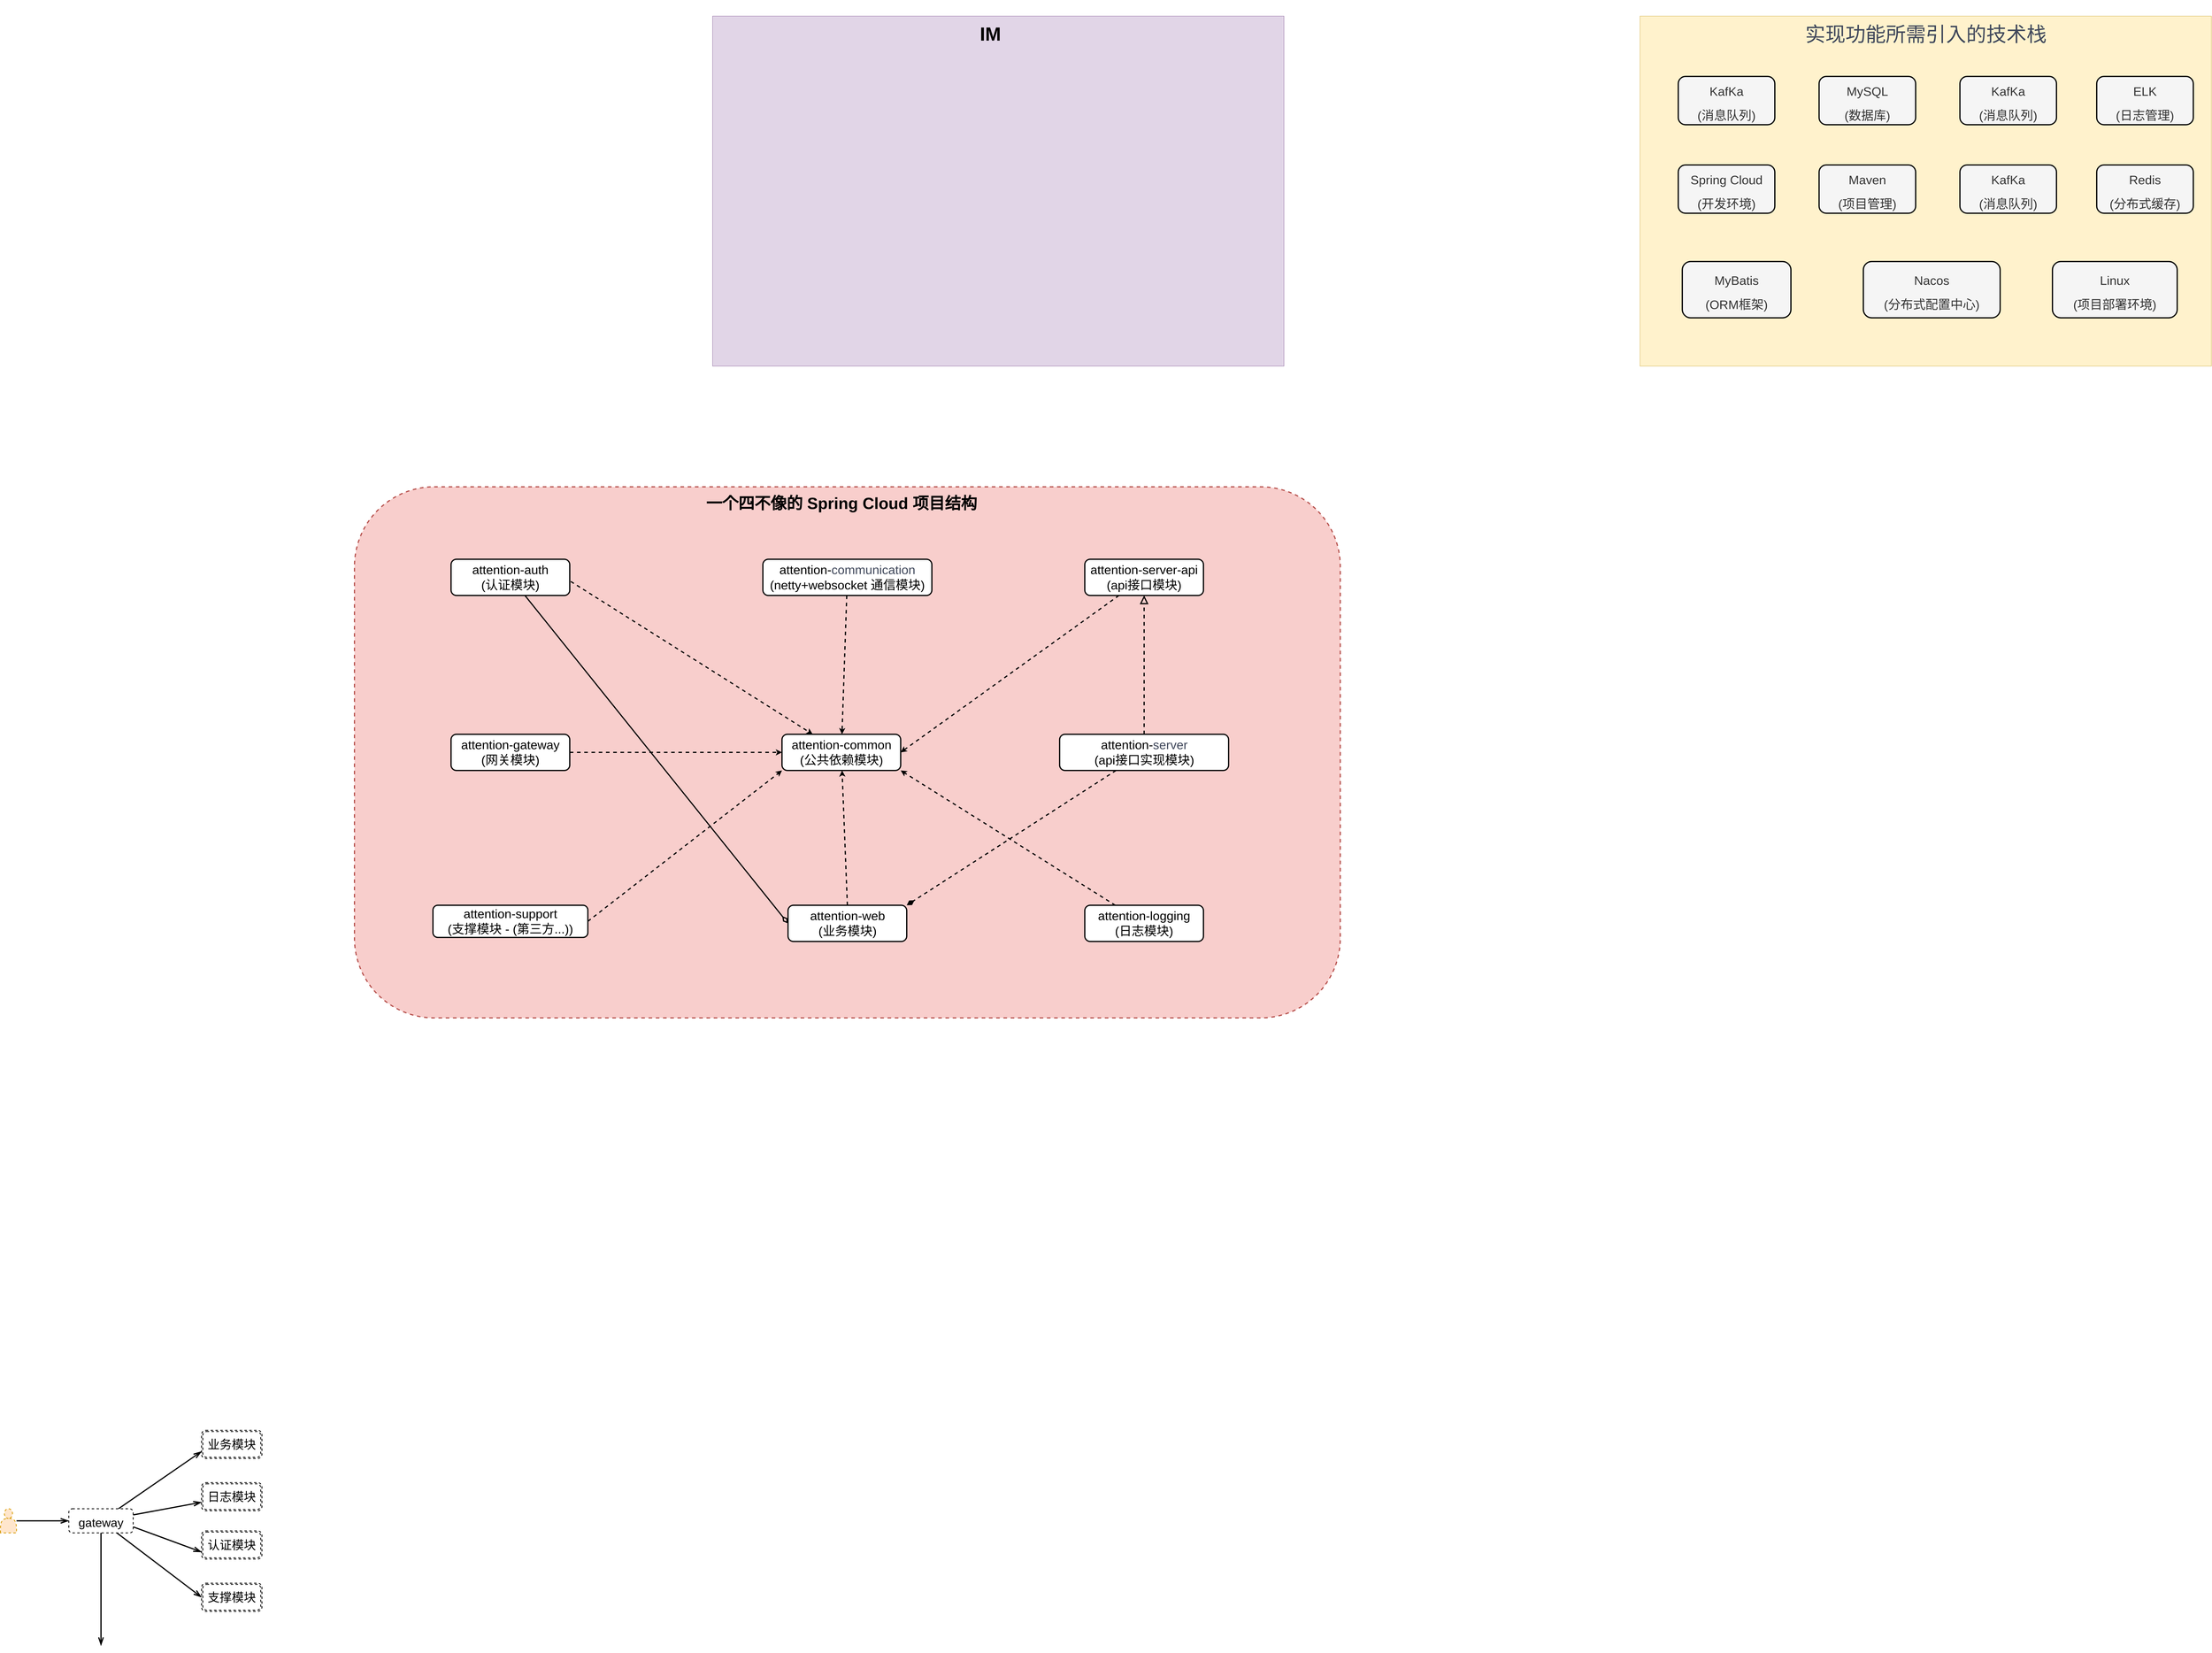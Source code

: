 <mxfile version="15.9.6" type="github">
  <diagram id="jsNPLp2oiDDMKUl6fFHL" name="第 1 页">
    <mxGraphModel dx="-27669" dy="-38511" grid="1" gridSize="10" guides="1" tooltips="1" connect="1" arrows="1" fold="1" page="1" pageScale="1" pageWidth="9900" pageHeight="9900" math="0" shadow="0">
      <root>
        <mxCell id="0" />
        <mxCell id="1" parent="0" />
        <mxCell id="uHSLMij7m8tzwfFfGfbS-16" value="" style="rounded=0;whiteSpace=wrap;html=1;fillColor=#e1d5e7;strokeColor=#9673a6;" vertex="1" parent="1">
          <mxGeometry x="34830" y="43930" width="1420" height="870" as="geometry" />
        </mxCell>
        <mxCell id="uHSLMij7m8tzwfFfGfbS-17" value="&lt;font style=&quot;font-size: 47px&quot;&gt;IM&lt;/font&gt;" style="text;strokeColor=none;fillColor=none;html=1;fontSize=24;fontStyle=1;verticalAlign=middle;align=center;strokeWidth=5;" vertex="1" parent="1">
          <mxGeometry x="35300" y="43930" width="440" height="90" as="geometry" />
        </mxCell>
        <mxCell id="uHSLMij7m8tzwfFfGfbS-19" value="" style="rounded=0;whiteSpace=wrap;html=1;fillColor=#fff2cc;strokeColor=#d6b656;shadow=0;glass=0;sketch=0;" vertex="1" parent="1">
          <mxGeometry x="37135" y="43930" width="1420" height="870" as="geometry" />
        </mxCell>
        <mxCell id="uHSLMij7m8tzwfFfGfbS-20" value="&lt;span style=&quot;color: rgb(64 , 72 , 91) ; font-weight: 400 ; text-align: left&quot;&gt;&lt;font style=&quot;font-size: 50px&quot;&gt;实现功能所需引入的技术栈&lt;/font&gt;&lt;/span&gt;" style="text;strokeColor=none;fillColor=none;html=1;fontSize=24;fontStyle=1;verticalAlign=middle;align=center;rounded=0;shadow=0;glass=0;sketch=0;" vertex="1" parent="1">
          <mxGeometry x="37550" y="43890" width="590" height="170" as="geometry" />
        </mxCell>
        <mxCell id="uHSLMij7m8tzwfFfGfbS-21" value="&lt;font style=&quot;font-size: 31px&quot;&gt;KafKa&lt;br&gt;(消息队列)&lt;/font&gt;" style="rounded=1;whiteSpace=wrap;html=1;shadow=0;glass=0;labelBackgroundColor=none;sketch=0;fontSize=50;strokeWidth=3;fillColor=#f5f5f5;fontColor=#333333;strokeColor=default;" vertex="1" parent="1">
          <mxGeometry x="37230" y="44080" width="240" height="120" as="geometry" />
        </mxCell>
        <mxCell id="uHSLMij7m8tzwfFfGfbS-24" value="&lt;font style=&quot;font-size: 31px&quot;&gt;MySQL&lt;br&gt;(数据库)&lt;/font&gt;" style="rounded=1;whiteSpace=wrap;html=1;shadow=0;glass=0;labelBackgroundColor=none;sketch=0;fontSize=50;strokeWidth=3;fillColor=#f5f5f5;fontColor=#333333;strokeColor=default;" vertex="1" parent="1">
          <mxGeometry x="37580" y="44080" width="240" height="120" as="geometry" />
        </mxCell>
        <mxCell id="uHSLMij7m8tzwfFfGfbS-25" value="&lt;font style=&quot;font-size: 31px&quot;&gt;KafKa&lt;br&gt;(消息队列)&lt;/font&gt;" style="rounded=1;whiteSpace=wrap;html=1;shadow=0;glass=0;labelBackgroundColor=none;sketch=0;fontSize=50;strokeWidth=3;fillColor=#f5f5f5;fontColor=#333333;strokeColor=default;" vertex="1" parent="1">
          <mxGeometry x="37930" y="44080" width="240" height="120" as="geometry" />
        </mxCell>
        <mxCell id="uHSLMij7m8tzwfFfGfbS-26" value="&lt;font style=&quot;font-size: 31px&quot;&gt;ELK&lt;br&gt;(日志管理)&lt;/font&gt;" style="rounded=1;whiteSpace=wrap;html=1;shadow=0;glass=0;labelBackgroundColor=none;sketch=0;fontSize=50;strokeWidth=3;fillColor=#f5f5f5;fontColor=#333333;strokeColor=default;" vertex="1" parent="1">
          <mxGeometry x="38270" y="44080" width="240" height="120" as="geometry" />
        </mxCell>
        <mxCell id="uHSLMij7m8tzwfFfGfbS-27" value="&lt;font style=&quot;font-size: 31px&quot;&gt;Spring Cloud&lt;br&gt;(开发环境)&lt;/font&gt;" style="rounded=1;whiteSpace=wrap;html=1;shadow=0;glass=0;labelBackgroundColor=none;sketch=0;fontSize=50;strokeWidth=3;fillColor=#f5f5f5;fontColor=#333333;strokeColor=default;" vertex="1" parent="1">
          <mxGeometry x="37230" y="44300" width="240" height="120" as="geometry" />
        </mxCell>
        <mxCell id="uHSLMij7m8tzwfFfGfbS-28" value="&lt;font style=&quot;font-size: 31px&quot;&gt;Maven&lt;br&gt;(项目管理)&lt;/font&gt;" style="rounded=1;whiteSpace=wrap;html=1;shadow=0;glass=0;labelBackgroundColor=none;sketch=0;fontSize=50;strokeWidth=3;fillColor=#f5f5f5;fontColor=#333333;strokeColor=default;" vertex="1" parent="1">
          <mxGeometry x="37580" y="44300" width="240" height="120" as="geometry" />
        </mxCell>
        <mxCell id="uHSLMij7m8tzwfFfGfbS-29" value="&lt;font style=&quot;font-size: 31px&quot;&gt;KafKa&lt;br&gt;(消息队列)&lt;/font&gt;" style="rounded=1;whiteSpace=wrap;html=1;shadow=0;glass=0;labelBackgroundColor=none;sketch=0;fontSize=50;strokeWidth=3;fillColor=#f5f5f5;fontColor=#333333;strokeColor=default;" vertex="1" parent="1">
          <mxGeometry x="37930" y="44300" width="240" height="120" as="geometry" />
        </mxCell>
        <mxCell id="uHSLMij7m8tzwfFfGfbS-30" value="&lt;font style=&quot;font-size: 31px&quot;&gt;Redis&lt;br&gt;(分布式缓存)&lt;/font&gt;" style="rounded=1;whiteSpace=wrap;html=1;shadow=0;glass=0;labelBackgroundColor=none;sketch=0;fontSize=50;strokeWidth=3;fillColor=#f5f5f5;fontColor=#333333;strokeColor=default;" vertex="1" parent="1">
          <mxGeometry x="38270" y="44300" width="240" height="120" as="geometry" />
        </mxCell>
        <mxCell id="uHSLMij7m8tzwfFfGfbS-31" value="&lt;font style=&quot;font-size: 31px&quot;&gt;MyBatis&lt;br&gt;(ORM框架)&lt;/font&gt;" style="rounded=1;whiteSpace=wrap;html=1;shadow=0;glass=0;labelBackgroundColor=none;sketch=0;fontSize=50;strokeWidth=3;fillColor=#f5f5f5;fontColor=#333333;strokeColor=default;" vertex="1" parent="1">
          <mxGeometry x="37240" y="44540" width="270" height="140" as="geometry" />
        </mxCell>
        <mxCell id="uHSLMij7m8tzwfFfGfbS-32" value="&lt;font style=&quot;font-size: 31px&quot;&gt;Nacos&lt;br&gt;(分布式配置中心)&lt;/font&gt;" style="rounded=1;whiteSpace=wrap;html=1;shadow=0;glass=0;labelBackgroundColor=none;sketch=0;fontSize=50;strokeWidth=3;fillColor=#f5f5f5;fontColor=#333333;strokeColor=default;" vertex="1" parent="1">
          <mxGeometry x="37690" y="44540" width="340" height="140" as="geometry" />
        </mxCell>
        <mxCell id="uHSLMij7m8tzwfFfGfbS-34" value="&lt;font style=&quot;font-size: 31px&quot;&gt;Linux&lt;br&gt;(项目部署环境)&lt;/font&gt;" style="rounded=1;whiteSpace=wrap;html=1;shadow=0;glass=0;labelBackgroundColor=none;sketch=0;fontSize=50;strokeWidth=3;fillColor=#f5f5f5;fontColor=#333333;strokeColor=default;" vertex="1" parent="1">
          <mxGeometry x="38160" y="44540" width="310" height="140" as="geometry" />
        </mxCell>
        <mxCell id="uHSLMij7m8tzwfFfGfbS-35" value="" style="rounded=1;whiteSpace=wrap;html=1;shadow=0;glass=0;labelBackgroundColor=none;sketch=0;fontSize=31;strokeColor=#b85450;strokeWidth=3;fillColor=#f8cecc;dashed=1;" vertex="1" parent="1">
          <mxGeometry x="33940" y="45100" width="2450" height="1320" as="geometry" />
        </mxCell>
        <mxCell id="uHSLMij7m8tzwfFfGfbS-36" value="attention-common&lt;br&gt;(公共依赖模块)" style="rounded=1;whiteSpace=wrap;html=1;shadow=0;glass=0;labelBackgroundColor=none;sketch=0;fontSize=31;strokeColor=default;strokeWidth=3;fillColor=default;gradientColor=none;" vertex="1" parent="1">
          <mxGeometry x="35002.5" y="45715" width="295" height="90" as="geometry" />
        </mxCell>
        <mxCell id="uHSLMij7m8tzwfFfGfbS-38" value="&lt;font style=&quot;font-size: 40px&quot;&gt;一个四不像的 Spring Cloud 项目结构&lt;/font&gt;" style="text;strokeColor=none;fillColor=none;html=1;fontSize=24;fontStyle=1;verticalAlign=middle;align=center;rounded=1;shadow=0;glass=0;labelBackgroundColor=none;sketch=0;strokeWidth=5;" vertex="1" parent="1">
          <mxGeometry x="35070" y="45100" width="160" height="80" as="geometry" />
        </mxCell>
        <mxCell id="uHSLMij7m8tzwfFfGfbS-51" style="rounded=0;orthogonalLoop=1;jettySize=auto;html=1;fontSize=40;dashed=1;exitX=1.009;exitY=0.614;exitDx=0;exitDy=0;exitPerimeter=0;strokeWidth=3;" edge="1" parent="1" source="uHSLMij7m8tzwfFfGfbS-40" target="uHSLMij7m8tzwfFfGfbS-36">
          <mxGeometry relative="1" as="geometry" />
        </mxCell>
        <mxCell id="uHSLMij7m8tzwfFfGfbS-61" style="edgeStyle=none;rounded=0;orthogonalLoop=1;jettySize=auto;html=1;entryX=0;entryY=0.5;entryDx=0;entryDy=0;fontSize=40;endArrow=diamondThin;endFill=0;endSize=14;strokeWidth=3;" edge="1" parent="1" source="uHSLMij7m8tzwfFfGfbS-40" target="uHSLMij7m8tzwfFfGfbS-46">
          <mxGeometry relative="1" as="geometry" />
        </mxCell>
        <mxCell id="uHSLMij7m8tzwfFfGfbS-40" value="attention-auth&lt;br&gt;(认证模块)" style="rounded=1;whiteSpace=wrap;html=1;shadow=0;glass=0;labelBackgroundColor=none;sketch=0;fontSize=31;strokeColor=default;strokeWidth=3;fillColor=default;gradientColor=none;" vertex="1" parent="1">
          <mxGeometry x="34180" y="45280" width="295" height="90" as="geometry" />
        </mxCell>
        <mxCell id="uHSLMij7m8tzwfFfGfbS-52" style="edgeStyle=none;rounded=0;orthogonalLoop=1;jettySize=auto;html=1;dashed=1;fontSize=40;strokeWidth=3;" edge="1" parent="1" source="uHSLMij7m8tzwfFfGfbS-41" target="uHSLMij7m8tzwfFfGfbS-36">
          <mxGeometry relative="1" as="geometry" />
        </mxCell>
        <mxCell id="uHSLMij7m8tzwfFfGfbS-41" value="attention-&lt;span style=&quot;box-sizing: inherit ; color: rgb(64 , 72 , 91) ; text-align: left&quot;&gt;&lt;font style=&quot;font-size: 31px&quot;&gt;communication&lt;/font&gt;&lt;/span&gt;&lt;br&gt;(netty+websocket 通信模块)" style="rounded=1;whiteSpace=wrap;html=1;shadow=0;glass=0;labelBackgroundColor=none;sketch=0;fontSize=31;strokeColor=default;strokeWidth=3;fillColor=default;gradientColor=none;" vertex="1" parent="1">
          <mxGeometry x="34955" y="45280" width="420" height="90" as="geometry" />
        </mxCell>
        <mxCell id="uHSLMij7m8tzwfFfGfbS-58" style="edgeStyle=none;rounded=0;orthogonalLoop=1;jettySize=auto;html=1;exitX=1;exitY=0.5;exitDx=0;exitDy=0;dashed=1;fontSize=40;strokeWidth=3;" edge="1" parent="1" source="uHSLMij7m8tzwfFfGfbS-42" target="uHSLMij7m8tzwfFfGfbS-36">
          <mxGeometry relative="1" as="geometry" />
        </mxCell>
        <mxCell id="uHSLMij7m8tzwfFfGfbS-42" value="attention-gateway&lt;br&gt;(网关模块)" style="rounded=1;whiteSpace=wrap;html=1;shadow=0;glass=0;labelBackgroundColor=none;sketch=0;fontSize=31;strokeColor=default;strokeWidth=3;fillColor=default;gradientColor=none;" vertex="1" parent="1">
          <mxGeometry x="34180" y="45715" width="295" height="90" as="geometry" />
        </mxCell>
        <mxCell id="uHSLMij7m8tzwfFfGfbS-53" style="edgeStyle=none;rounded=0;orthogonalLoop=1;jettySize=auto;html=1;entryX=1;entryY=0.5;entryDx=0;entryDy=0;dashed=1;fontSize=40;strokeWidth=3;" edge="1" parent="1" source="uHSLMij7m8tzwfFfGfbS-43" target="uHSLMij7m8tzwfFfGfbS-36">
          <mxGeometry relative="1" as="geometry" />
        </mxCell>
        <mxCell id="uHSLMij7m8tzwfFfGfbS-43" value="attention-server-api&lt;br&gt;(api接口模块)" style="rounded=1;whiteSpace=wrap;html=1;shadow=0;glass=0;labelBackgroundColor=none;sketch=0;fontSize=31;strokeColor=default;strokeWidth=3;fillColor=default;gradientColor=none;" vertex="1" parent="1">
          <mxGeometry x="35755" y="45280" width="295" height="90" as="geometry" />
        </mxCell>
        <mxCell id="uHSLMij7m8tzwfFfGfbS-59" style="edgeStyle=none;rounded=0;orthogonalLoop=1;jettySize=auto;html=1;entryX=0.5;entryY=1;entryDx=0;entryDy=0;dashed=1;fontSize=40;strokeWidth=3;endArrow=block;endFill=0;endSize=14;" edge="1" parent="1" source="uHSLMij7m8tzwfFfGfbS-44" target="uHSLMij7m8tzwfFfGfbS-43">
          <mxGeometry relative="1" as="geometry" />
        </mxCell>
        <mxCell id="uHSLMij7m8tzwfFfGfbS-60" style="edgeStyle=none;rounded=0;orthogonalLoop=1;jettySize=auto;html=1;entryX=1;entryY=0;entryDx=0;entryDy=0;dashed=1;fontSize=40;endArrow=diamondThin;endFill=1;endSize=14;strokeWidth=3;" edge="1" parent="1" source="uHSLMij7m8tzwfFfGfbS-44" target="uHSLMij7m8tzwfFfGfbS-46">
          <mxGeometry relative="1" as="geometry" />
        </mxCell>
        <mxCell id="uHSLMij7m8tzwfFfGfbS-44" value="attention-&lt;span style=&quot;box-sizing: inherit ; color: rgb(64 , 72 , 91) ; text-align: left&quot;&gt;&lt;font style=&quot;font-size: 31px&quot;&gt;server&lt;/font&gt;&lt;/span&gt;&lt;br&gt;(api接口实现模块)" style="rounded=1;whiteSpace=wrap;html=1;shadow=0;glass=0;labelBackgroundColor=none;sketch=0;fontSize=31;strokeColor=default;strokeWidth=3;fillColor=default;gradientColor=none;" vertex="1" parent="1">
          <mxGeometry x="35692.5" y="45715" width="420" height="90" as="geometry" />
        </mxCell>
        <mxCell id="uHSLMij7m8tzwfFfGfbS-57" style="edgeStyle=none;rounded=0;orthogonalLoop=1;jettySize=auto;html=1;exitX=1;exitY=0.5;exitDx=0;exitDy=0;entryX=0;entryY=1;entryDx=0;entryDy=0;dashed=1;fontSize=40;strokeWidth=3;" edge="1" parent="1" source="uHSLMij7m8tzwfFfGfbS-45" target="uHSLMij7m8tzwfFfGfbS-36">
          <mxGeometry relative="1" as="geometry" />
        </mxCell>
        <mxCell id="uHSLMij7m8tzwfFfGfbS-45" value="attention-support&lt;br&gt;(支撑模块 - (第三方...))" style="rounded=1;whiteSpace=wrap;html=1;shadow=0;glass=0;labelBackgroundColor=none;sketch=0;fontSize=31;strokeColor=default;strokeWidth=3;fillColor=default;gradientColor=none;" vertex="1" parent="1">
          <mxGeometry x="34135" y="46140" width="385" height="80" as="geometry" />
        </mxCell>
        <mxCell id="uHSLMij7m8tzwfFfGfbS-56" style="edgeStyle=none;rounded=0;orthogonalLoop=1;jettySize=auto;html=1;exitX=0.5;exitY=0;exitDx=0;exitDy=0;dashed=1;fontSize=40;strokeWidth=3;" edge="1" parent="1" source="uHSLMij7m8tzwfFfGfbS-46" target="uHSLMij7m8tzwfFfGfbS-36">
          <mxGeometry relative="1" as="geometry" />
        </mxCell>
        <mxCell id="uHSLMij7m8tzwfFfGfbS-46" value="attention-web&lt;br&gt;(业务模块)" style="rounded=1;whiteSpace=wrap;html=1;shadow=0;glass=0;labelBackgroundColor=none;sketch=0;fontSize=31;strokeColor=default;strokeWidth=3;fillColor=default;gradientColor=none;" vertex="1" parent="1">
          <mxGeometry x="35017.5" y="46140" width="295" height="90" as="geometry" />
        </mxCell>
        <mxCell id="uHSLMij7m8tzwfFfGfbS-55" style="edgeStyle=none;rounded=0;orthogonalLoop=1;jettySize=auto;html=1;entryX=1;entryY=1;entryDx=0;entryDy=0;dashed=1;fontSize=40;strokeWidth=3;" edge="1" parent="1" source="uHSLMij7m8tzwfFfGfbS-48" target="uHSLMij7m8tzwfFfGfbS-36">
          <mxGeometry relative="1" as="geometry" />
        </mxCell>
        <mxCell id="uHSLMij7m8tzwfFfGfbS-48" value="attention-logging&lt;br&gt;(日志模块)" style="rounded=1;whiteSpace=wrap;html=1;shadow=0;glass=0;labelBackgroundColor=none;sketch=0;fontSize=31;strokeColor=default;strokeWidth=3;fillColor=default;gradientColor=none;" vertex="1" parent="1">
          <mxGeometry x="35755" y="46140" width="295" height="90" as="geometry" />
        </mxCell>
        <mxCell id="uHSLMij7m8tzwfFfGfbS-64" style="edgeStyle=none;rounded=0;orthogonalLoop=1;jettySize=auto;html=1;entryX=0;entryY=0.5;entryDx=0;entryDy=0;fontSize=30;endArrow=openThin;endFill=0;endSize=14;strokeWidth=3;" edge="1" parent="1" source="uHSLMij7m8tzwfFfGfbS-62" target="uHSLMij7m8tzwfFfGfbS-63">
          <mxGeometry relative="1" as="geometry" />
        </mxCell>
        <mxCell id="uHSLMij7m8tzwfFfGfbS-62" value="" style="shape=actor;whiteSpace=wrap;html=1;rounded=1;shadow=0;glass=0;dashed=1;labelBackgroundColor=none;sketch=0;fontSize=40;strokeColor=#d79b00;strokeWidth=2;fillColor=#ffe6cc;" vertex="1" parent="1">
          <mxGeometry x="33060" y="47640" width="40" height="60" as="geometry" />
        </mxCell>
        <mxCell id="uHSLMij7m8tzwfFfGfbS-69" style="edgeStyle=none;rounded=0;orthogonalLoop=1;jettySize=auto;html=1;entryX=0;entryY=0.75;entryDx=0;entryDy=0;fontSize=30;endArrow=openThin;endFill=0;endSize=14;strokeWidth=3;" edge="1" parent="1" source="uHSLMij7m8tzwfFfGfbS-63" target="uHSLMij7m8tzwfFfGfbS-65">
          <mxGeometry relative="1" as="geometry" />
        </mxCell>
        <mxCell id="uHSLMij7m8tzwfFfGfbS-70" style="edgeStyle=none;rounded=0;orthogonalLoop=1;jettySize=auto;html=1;fontSize=30;endArrow=openThin;endFill=0;endSize=14;strokeWidth=3;" edge="1" parent="1" source="uHSLMij7m8tzwfFfGfbS-63" target="uHSLMij7m8tzwfFfGfbS-66">
          <mxGeometry relative="1" as="geometry" />
        </mxCell>
        <mxCell id="uHSLMij7m8tzwfFfGfbS-71" style="edgeStyle=none;rounded=0;orthogonalLoop=1;jettySize=auto;html=1;exitX=1;exitY=0.75;exitDx=0;exitDy=0;entryX=0;entryY=0.75;entryDx=0;entryDy=0;fontSize=30;endArrow=openThin;endFill=0;endSize=14;strokeWidth=3;" edge="1" parent="1" source="uHSLMij7m8tzwfFfGfbS-63" target="uHSLMij7m8tzwfFfGfbS-67">
          <mxGeometry relative="1" as="geometry" />
        </mxCell>
        <mxCell id="uHSLMij7m8tzwfFfGfbS-72" style="edgeStyle=none;rounded=0;orthogonalLoop=1;jettySize=auto;html=1;entryX=0;entryY=0.5;entryDx=0;entryDy=0;fontSize=30;endArrow=openThin;endFill=0;endSize=14;strokeWidth=3;" edge="1" parent="1" source="uHSLMij7m8tzwfFfGfbS-63" target="uHSLMij7m8tzwfFfGfbS-68">
          <mxGeometry relative="1" as="geometry" />
        </mxCell>
        <mxCell id="uHSLMij7m8tzwfFfGfbS-73" style="edgeStyle=none;rounded=0;orthogonalLoop=1;jettySize=auto;html=1;fontSize=30;endArrow=openThin;endFill=0;endSize=14;strokeWidth=3;" edge="1" parent="1" source="uHSLMij7m8tzwfFfGfbS-63">
          <mxGeometry relative="1" as="geometry">
            <mxPoint x="33310" y="47980" as="targetPoint" />
          </mxGeometry>
        </mxCell>
        <mxCell id="uHSLMij7m8tzwfFfGfbS-63" value="&lt;font style=&quot;font-size: 30px&quot;&gt;gateway&lt;/font&gt;" style="rounded=1;whiteSpace=wrap;html=1;shadow=0;glass=0;dashed=1;labelBackgroundColor=none;sketch=0;fontSize=40;strokeColor=default;strokeWidth=2;fillColor=default;gradientColor=none;" vertex="1" parent="1">
          <mxGeometry x="33230" y="47640" width="160" height="60" as="geometry" />
        </mxCell>
        <mxCell id="uHSLMij7m8tzwfFfGfbS-65" value="业务模块" style="shape=ext;double=1;rounded=1;whiteSpace=wrap;html=1;shadow=0;glass=0;dashed=1;labelBackgroundColor=none;sketch=0;fontSize=30;strokeColor=default;strokeWidth=2;fillColor=default;gradientColor=none;" vertex="1" parent="1">
          <mxGeometry x="33560" y="47445" width="150" height="70" as="geometry" />
        </mxCell>
        <mxCell id="uHSLMij7m8tzwfFfGfbS-66" value="日志模块" style="shape=ext;double=1;rounded=1;whiteSpace=wrap;html=1;shadow=0;glass=0;dashed=1;labelBackgroundColor=none;sketch=0;fontSize=30;strokeColor=default;strokeWidth=2;fillColor=default;gradientColor=none;" vertex="1" parent="1">
          <mxGeometry x="33560" y="47575" width="150" height="70" as="geometry" />
        </mxCell>
        <mxCell id="uHSLMij7m8tzwfFfGfbS-67" value="认证模块" style="shape=ext;double=1;rounded=1;whiteSpace=wrap;html=1;shadow=0;glass=0;dashed=1;labelBackgroundColor=none;sketch=0;fontSize=30;strokeColor=default;strokeWidth=2;fillColor=default;gradientColor=none;" vertex="1" parent="1">
          <mxGeometry x="33560" y="47695" width="150" height="70" as="geometry" />
        </mxCell>
        <mxCell id="uHSLMij7m8tzwfFfGfbS-68" value="支撑模块" style="shape=ext;double=1;rounded=1;whiteSpace=wrap;html=1;shadow=0;glass=0;dashed=1;labelBackgroundColor=none;sketch=0;fontSize=30;strokeColor=default;strokeWidth=2;fillColor=default;gradientColor=none;" vertex="1" parent="1">
          <mxGeometry x="33560" y="47825" width="150" height="70" as="geometry" />
        </mxCell>
      </root>
    </mxGraphModel>
  </diagram>
</mxfile>
